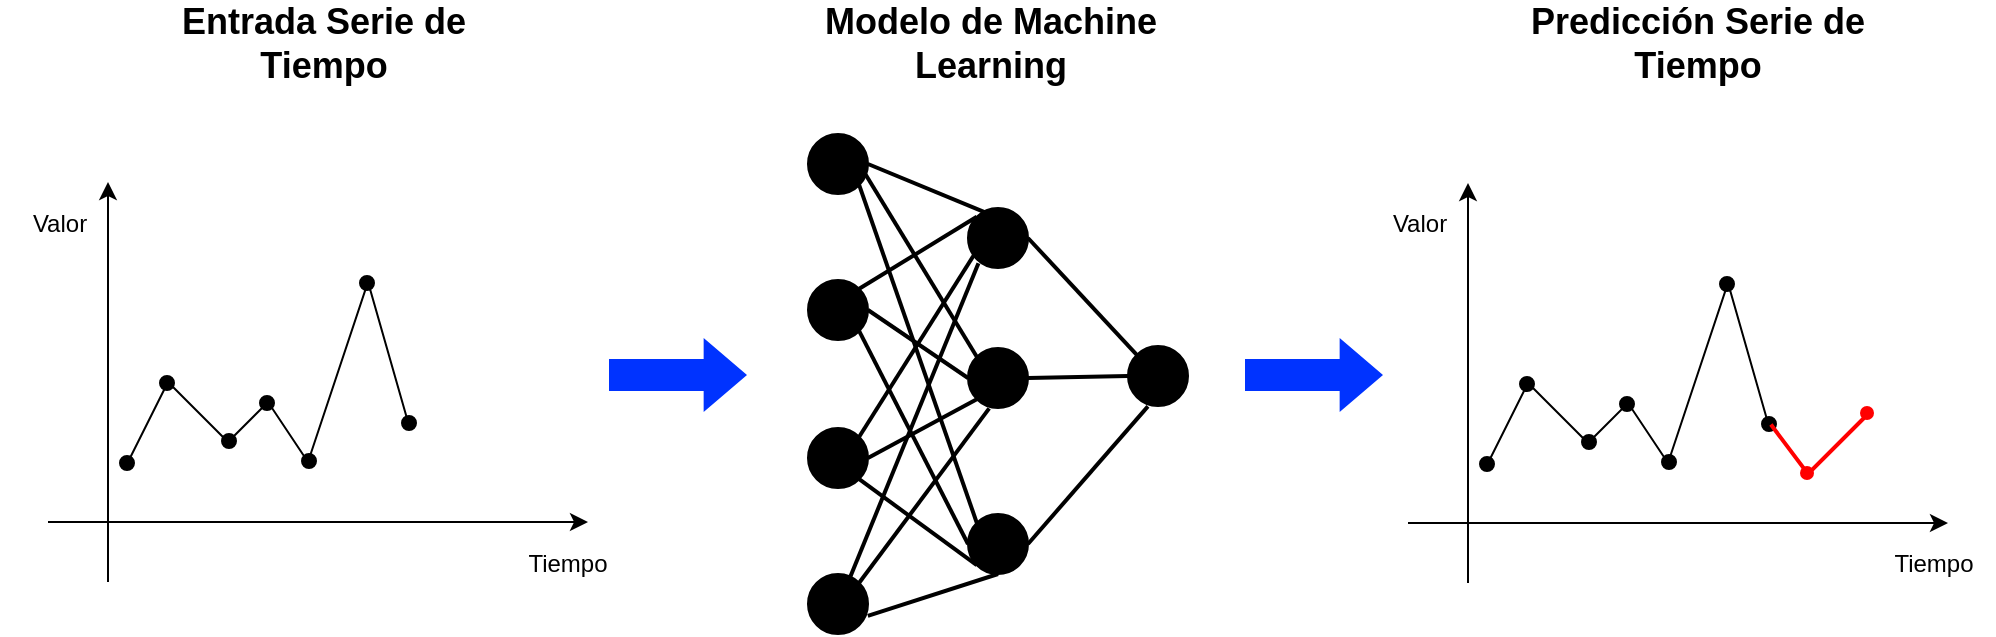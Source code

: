 <mxfile version="27.1.6">
  <diagram name="Página-1" id="f31zHnfb2NSgmmjpOPjm">
    <mxGraphModel dx="1261" dy="534" grid="0" gridSize="10" guides="1" tooltips="1" connect="1" arrows="1" fold="1" page="1" pageScale="1" pageWidth="827" pageHeight="1169" math="0" shadow="0">
      <root>
        <mxCell id="0" />
        <mxCell id="1" parent="0" />
        <mxCell id="CdOAhMPhGqLmjzs1Hvdx-1" value="" style="endArrow=classic;html=1;rounded=0;" edge="1" parent="1">
          <mxGeometry width="50" height="50" relative="1" as="geometry">
            <mxPoint x="54" y="500" as="sourcePoint" />
            <mxPoint x="54" y="300" as="targetPoint" />
          </mxGeometry>
        </mxCell>
        <mxCell id="CdOAhMPhGqLmjzs1Hvdx-2" value="" style="endArrow=classic;html=1;rounded=0;" edge="1" parent="1">
          <mxGeometry width="50" height="50" relative="1" as="geometry">
            <mxPoint x="24" y="470" as="sourcePoint" />
            <mxPoint x="294" y="470" as="targetPoint" />
          </mxGeometry>
        </mxCell>
        <mxCell id="CdOAhMPhGqLmjzs1Hvdx-3" value="" style="endArrow=none;html=1;rounded=0;strokeColor=default;startArrow=none;startFill=0;targetPerimeterSpacing=0;snapToPoint=0;flowAnimation=0;" edge="1" parent="1">
          <mxGeometry width="50" height="50" relative="1" as="geometry">
            <mxPoint x="64" y="440" as="sourcePoint" />
            <mxPoint x="204" y="420" as="targetPoint" />
            <Array as="points">
              <mxPoint x="84" y="400" />
              <mxPoint x="114" y="430" />
              <mxPoint x="134" y="410" />
              <mxPoint x="154" y="440" />
              <mxPoint x="184" y="350" />
            </Array>
          </mxGeometry>
        </mxCell>
        <mxCell id="CdOAhMPhGqLmjzs1Hvdx-6" value="" style="ellipse;whiteSpace=wrap;html=1;aspect=fixed;fillStyle=solid;strokeColor=default;fillColor=#000000;" vertex="1" parent="1">
          <mxGeometry x="180" y="347" width="7" height="7" as="geometry" />
        </mxCell>
        <mxCell id="CdOAhMPhGqLmjzs1Hvdx-7" value="" style="ellipse;whiteSpace=wrap;html=1;aspect=fixed;fillStyle=solid;strokeColor=default;fillColor=#000000;" vertex="1" parent="1">
          <mxGeometry x="130" y="407" width="7" height="7" as="geometry" />
        </mxCell>
        <mxCell id="CdOAhMPhGqLmjzs1Hvdx-9" value="" style="ellipse;whiteSpace=wrap;html=1;aspect=fixed;fillStyle=solid;strokeColor=default;fillColor=#000000;" vertex="1" parent="1">
          <mxGeometry x="80" y="397" width="7" height="7" as="geometry" />
        </mxCell>
        <mxCell id="CdOAhMPhGqLmjzs1Hvdx-10" value="" style="ellipse;whiteSpace=wrap;html=1;aspect=fixed;fillStyle=solid;strokeColor=default;fillColor=#000000;" vertex="1" parent="1">
          <mxGeometry x="111" y="426" width="7" height="7" as="geometry" />
        </mxCell>
        <mxCell id="CdOAhMPhGqLmjzs1Hvdx-11" value="" style="ellipse;whiteSpace=wrap;html=1;aspect=fixed;fillStyle=solid;strokeColor=default;fillColor=#000000;" vertex="1" parent="1">
          <mxGeometry x="151" y="436" width="7" height="7" as="geometry" />
        </mxCell>
        <mxCell id="CdOAhMPhGqLmjzs1Hvdx-13" value="" style="ellipse;whiteSpace=wrap;html=1;aspect=fixed;fillStyle=solid;strokeColor=default;fillColor=#000000;" vertex="1" parent="1">
          <mxGeometry x="201" y="417" width="7" height="7" as="geometry" />
        </mxCell>
        <mxCell id="CdOAhMPhGqLmjzs1Hvdx-14" value="" style="ellipse;whiteSpace=wrap;html=1;fillStyle=solid;strokeColor=default;fillColor=#000000;aspect=fixed;" vertex="1" parent="1">
          <mxGeometry x="60" y="437" width="7" height="7" as="geometry" />
        </mxCell>
        <mxCell id="CdOAhMPhGqLmjzs1Hvdx-15" value="" style="ellipse;whiteSpace=wrap;html=1;aspect=fixed;fillStyle=solid;fillColor=#000000;" vertex="1" parent="1">
          <mxGeometry x="404" y="276" width="30" height="30" as="geometry" />
        </mxCell>
        <mxCell id="CdOAhMPhGqLmjzs1Hvdx-17" value="" style="ellipse;whiteSpace=wrap;html=1;aspect=fixed;fillStyle=solid;fillColor=#000000;" vertex="1" parent="1">
          <mxGeometry x="404" y="349" width="30" height="30" as="geometry" />
        </mxCell>
        <mxCell id="CdOAhMPhGqLmjzs1Hvdx-18" value="" style="ellipse;whiteSpace=wrap;html=1;aspect=fixed;fillStyle=solid;fillColor=#000000;" vertex="1" parent="1">
          <mxGeometry x="404" y="423" width="30" height="30" as="geometry" />
        </mxCell>
        <mxCell id="CdOAhMPhGqLmjzs1Hvdx-19" value="" style="ellipse;whiteSpace=wrap;html=1;aspect=fixed;fillStyle=solid;fillColor=#000000;" vertex="1" parent="1">
          <mxGeometry x="404" y="496" width="30" height="30" as="geometry" />
        </mxCell>
        <mxCell id="CdOAhMPhGqLmjzs1Hvdx-20" value="" style="ellipse;whiteSpace=wrap;html=1;aspect=fixed;fillStyle=solid;fillColor=#000000;" vertex="1" parent="1">
          <mxGeometry x="484" y="466" width="30" height="30" as="geometry" />
        </mxCell>
        <mxCell id="CdOAhMPhGqLmjzs1Hvdx-21" value="" style="ellipse;whiteSpace=wrap;html=1;aspect=fixed;fillStyle=solid;fillColor=#000000;" vertex="1" parent="1">
          <mxGeometry x="484" y="383" width="30" height="30" as="geometry" />
        </mxCell>
        <mxCell id="CdOAhMPhGqLmjzs1Hvdx-22" value="" style="ellipse;whiteSpace=wrap;html=1;aspect=fixed;fillStyle=solid;fillColor=#000000;" vertex="1" parent="1">
          <mxGeometry x="484" y="313" width="30" height="30" as="geometry" />
        </mxCell>
        <mxCell id="CdOAhMPhGqLmjzs1Hvdx-23" value="" style="ellipse;whiteSpace=wrap;html=1;aspect=fixed;fillStyle=solid;fillColor=#000000;" vertex="1" parent="1">
          <mxGeometry x="564" y="382" width="30" height="30" as="geometry" />
        </mxCell>
        <mxCell id="CdOAhMPhGqLmjzs1Hvdx-24" value="" style="endArrow=none;html=1;rounded=0;exitX=1;exitY=0.5;exitDx=0;exitDy=0;entryX=0.316;entryY=0.084;entryDx=0;entryDy=0;strokeWidth=2;entryPerimeter=0;" edge="1" parent="1" source="CdOAhMPhGqLmjzs1Hvdx-15" target="CdOAhMPhGqLmjzs1Hvdx-22">
          <mxGeometry width="50" height="50" relative="1" as="geometry">
            <mxPoint x="474" y="450.5" as="sourcePoint" />
            <mxPoint x="524" y="400.5" as="targetPoint" />
          </mxGeometry>
        </mxCell>
        <mxCell id="CdOAhMPhGqLmjzs1Hvdx-25" value="" style="endArrow=none;html=1;rounded=0;exitX=0.96;exitY=0.674;exitDx=0;exitDy=0;entryX=0;entryY=0;entryDx=0;entryDy=0;strokeWidth=2;exitPerimeter=0;" edge="1" parent="1" source="CdOAhMPhGqLmjzs1Hvdx-15" target="CdOAhMPhGqLmjzs1Hvdx-21">
          <mxGeometry width="50" height="50" relative="1" as="geometry">
            <mxPoint x="604" y="340.5" as="sourcePoint" />
            <mxPoint x="654" y="377.5" as="targetPoint" />
          </mxGeometry>
        </mxCell>
        <mxCell id="CdOAhMPhGqLmjzs1Hvdx-26" value="" style="endArrow=none;html=1;rounded=0;exitX=1;exitY=1;exitDx=0;exitDy=0;entryX=0;entryY=0;entryDx=0;entryDy=0;strokeWidth=2;" edge="1" parent="1" source="CdOAhMPhGqLmjzs1Hvdx-15" target="CdOAhMPhGqLmjzs1Hvdx-20">
          <mxGeometry width="50" height="50" relative="1" as="geometry">
            <mxPoint x="594" y="350.5" as="sourcePoint" />
            <mxPoint x="644" y="387.5" as="targetPoint" />
          </mxGeometry>
        </mxCell>
        <mxCell id="CdOAhMPhGqLmjzs1Hvdx-27" value="" style="endArrow=none;html=1;rounded=0;exitX=1;exitY=0;exitDx=0;exitDy=0;entryX=0;entryY=0;entryDx=0;entryDy=0;strokeWidth=2;" edge="1" parent="1" source="CdOAhMPhGqLmjzs1Hvdx-17" target="CdOAhMPhGqLmjzs1Hvdx-22">
          <mxGeometry width="50" height="50" relative="1" as="geometry">
            <mxPoint x="634" y="320.5" as="sourcePoint" />
            <mxPoint x="684" y="357.5" as="targetPoint" />
          </mxGeometry>
        </mxCell>
        <mxCell id="CdOAhMPhGqLmjzs1Hvdx-28" value="" style="endArrow=none;html=1;rounded=0;exitX=1;exitY=0.5;exitDx=0;exitDy=0;entryX=0;entryY=0.5;entryDx=0;entryDy=0;strokeWidth=2;" edge="1" parent="1" source="CdOAhMPhGqLmjzs1Hvdx-17" target="CdOAhMPhGqLmjzs1Hvdx-21">
          <mxGeometry width="50" height="50" relative="1" as="geometry">
            <mxPoint x="734" y="350.5" as="sourcePoint" />
            <mxPoint x="784" y="387.5" as="targetPoint" />
          </mxGeometry>
        </mxCell>
        <mxCell id="CdOAhMPhGqLmjzs1Hvdx-29" value="" style="endArrow=none;html=1;rounded=0;exitX=1;exitY=1;exitDx=0;exitDy=0;entryX=0;entryY=0.5;entryDx=0;entryDy=0;strokeWidth=2;" edge="1" parent="1" source="CdOAhMPhGqLmjzs1Hvdx-17" target="CdOAhMPhGqLmjzs1Hvdx-20">
          <mxGeometry width="50" height="50" relative="1" as="geometry">
            <mxPoint x="704" y="430.5" as="sourcePoint" />
            <mxPoint x="754" y="467.5" as="targetPoint" />
          </mxGeometry>
        </mxCell>
        <mxCell id="CdOAhMPhGqLmjzs1Hvdx-30" value="" style="endArrow=none;html=1;rounded=0;exitX=1;exitY=0;exitDx=0;exitDy=0;entryX=0.169;entryY=0.673;entryDx=0;entryDy=0;strokeWidth=2;entryPerimeter=0;" edge="1" parent="1" source="CdOAhMPhGqLmjzs1Hvdx-18" target="CdOAhMPhGqLmjzs1Hvdx-22">
          <mxGeometry width="50" height="50" relative="1" as="geometry">
            <mxPoint x="614" y="480.5" as="sourcePoint" />
            <mxPoint x="664" y="517.5" as="targetPoint" />
          </mxGeometry>
        </mxCell>
        <mxCell id="CdOAhMPhGqLmjzs1Hvdx-31" value="" style="endArrow=none;html=1;rounded=0;exitX=1;exitY=0.5;exitDx=0;exitDy=0;entryX=0;entryY=1;entryDx=0;entryDy=0;strokeWidth=2;" edge="1" parent="1" source="CdOAhMPhGqLmjzs1Hvdx-18" target="CdOAhMPhGqLmjzs1Hvdx-21">
          <mxGeometry width="50" height="50" relative="1" as="geometry">
            <mxPoint x="614" y="460.5" as="sourcePoint" />
            <mxPoint x="664" y="497.5" as="targetPoint" />
          </mxGeometry>
        </mxCell>
        <mxCell id="CdOAhMPhGqLmjzs1Hvdx-32" value="" style="endArrow=none;html=1;rounded=0;exitX=1;exitY=1;exitDx=0;exitDy=0;entryX=0;entryY=1;entryDx=0;entryDy=0;strokeWidth=2;" edge="1" parent="1" source="CdOAhMPhGqLmjzs1Hvdx-18" target="CdOAhMPhGqLmjzs1Hvdx-20">
          <mxGeometry width="50" height="50" relative="1" as="geometry">
            <mxPoint x="774" y="490.5" as="sourcePoint" />
            <mxPoint x="824" y="527.5" as="targetPoint" />
          </mxGeometry>
        </mxCell>
        <mxCell id="CdOAhMPhGqLmjzs1Hvdx-33" value="" style="endArrow=none;html=1;rounded=0;exitX=0.702;exitY=0.053;exitDx=0;exitDy=0;strokeWidth=2;exitPerimeter=0;entryX=0.174;entryY=0.922;entryDx=0;entryDy=0;entryPerimeter=0;" edge="1" parent="1" source="CdOAhMPhGqLmjzs1Hvdx-19" target="CdOAhMPhGqLmjzs1Hvdx-22">
          <mxGeometry width="50" height="50" relative="1" as="geometry">
            <mxPoint x="674" y="510.5" as="sourcePoint" />
            <mxPoint x="484" y="330.5" as="targetPoint" />
          </mxGeometry>
        </mxCell>
        <mxCell id="CdOAhMPhGqLmjzs1Hvdx-34" value="" style="endArrow=none;html=1;rounded=0;exitX=1;exitY=0;exitDx=0;exitDy=0;entryX=0.353;entryY=1.006;entryDx=0;entryDy=0;strokeWidth=2;entryPerimeter=0;" edge="1" parent="1" source="CdOAhMPhGqLmjzs1Hvdx-19" target="CdOAhMPhGqLmjzs1Hvdx-21">
          <mxGeometry width="50" height="50" relative="1" as="geometry">
            <mxPoint x="704" y="420.5" as="sourcePoint" />
            <mxPoint x="754" y="457.5" as="targetPoint" />
          </mxGeometry>
        </mxCell>
        <mxCell id="CdOAhMPhGqLmjzs1Hvdx-35" value="" style="endArrow=none;html=1;rounded=0;exitX=0.997;exitY=0.697;exitDx=0;exitDy=0;entryX=0.5;entryY=1;entryDx=0;entryDy=0;strokeWidth=2;exitPerimeter=0;" edge="1" parent="1" source="CdOAhMPhGqLmjzs1Hvdx-19" target="CdOAhMPhGqLmjzs1Hvdx-20">
          <mxGeometry width="50" height="50" relative="1" as="geometry">
            <mxPoint x="644" y="550.5" as="sourcePoint" />
            <mxPoint x="694" y="587.5" as="targetPoint" />
          </mxGeometry>
        </mxCell>
        <mxCell id="CdOAhMPhGqLmjzs1Hvdx-36" value="" style="endArrow=none;html=1;rounded=0;exitX=1;exitY=0.5;exitDx=0;exitDy=0;entryX=0;entryY=0;entryDx=0;entryDy=0;strokeWidth=2;" edge="1" parent="1" source="CdOAhMPhGqLmjzs1Hvdx-22" target="CdOAhMPhGqLmjzs1Hvdx-23">
          <mxGeometry width="50" height="50" relative="1" as="geometry">
            <mxPoint x="604" y="480.5" as="sourcePoint" />
            <mxPoint x="654" y="517.5" as="targetPoint" />
          </mxGeometry>
        </mxCell>
        <mxCell id="CdOAhMPhGqLmjzs1Hvdx-37" value="" style="endArrow=none;html=1;rounded=0;exitX=1;exitY=0.5;exitDx=0;exitDy=0;entryX=0;entryY=0.5;entryDx=0;entryDy=0;strokeWidth=2;" edge="1" parent="1" source="CdOAhMPhGqLmjzs1Hvdx-21" target="CdOAhMPhGqLmjzs1Hvdx-23">
          <mxGeometry width="50" height="50" relative="1" as="geometry">
            <mxPoint x="714" y="450.5" as="sourcePoint" />
            <mxPoint x="764" y="487.5" as="targetPoint" />
          </mxGeometry>
        </mxCell>
        <mxCell id="CdOAhMPhGqLmjzs1Hvdx-38" value="" style="endArrow=none;html=1;rounded=0;exitX=1;exitY=0.5;exitDx=0;exitDy=0;entryX=0.332;entryY=1.006;entryDx=0;entryDy=0;strokeWidth=2;entryPerimeter=0;" edge="1" parent="1" source="CdOAhMPhGqLmjzs1Hvdx-20" target="CdOAhMPhGqLmjzs1Hvdx-23">
          <mxGeometry width="50" height="50" relative="1" as="geometry">
            <mxPoint x="674" y="460.5" as="sourcePoint" />
            <mxPoint x="724" y="497.5" as="targetPoint" />
          </mxGeometry>
        </mxCell>
        <mxCell id="CdOAhMPhGqLmjzs1Hvdx-39" value="" style="endArrow=classic;html=1;rounded=0;" edge="1" parent="1">
          <mxGeometry width="50" height="50" relative="1" as="geometry">
            <mxPoint x="734" y="500.5" as="sourcePoint" />
            <mxPoint x="734" y="300.5" as="targetPoint" />
          </mxGeometry>
        </mxCell>
        <mxCell id="CdOAhMPhGqLmjzs1Hvdx-40" value="" style="endArrow=classic;html=1;rounded=0;" edge="1" parent="1">
          <mxGeometry width="50" height="50" relative="1" as="geometry">
            <mxPoint x="704" y="470.5" as="sourcePoint" />
            <mxPoint x="974" y="470.5" as="targetPoint" />
          </mxGeometry>
        </mxCell>
        <mxCell id="CdOAhMPhGqLmjzs1Hvdx-41" value="" style="endArrow=none;html=1;rounded=0;strokeColor=default;startArrow=none;startFill=0;targetPerimeterSpacing=0;snapToPoint=0;flowAnimation=0;" edge="1" parent="1">
          <mxGeometry width="50" height="50" relative="1" as="geometry">
            <mxPoint x="744" y="440.5" as="sourcePoint" />
            <mxPoint x="884" y="420.5" as="targetPoint" />
            <Array as="points">
              <mxPoint x="764" y="400.5" />
              <mxPoint x="794" y="430.5" />
              <mxPoint x="814" y="410.5" />
              <mxPoint x="834" y="440.5" />
              <mxPoint x="864" y="350.5" />
            </Array>
          </mxGeometry>
        </mxCell>
        <mxCell id="CdOAhMPhGqLmjzs1Hvdx-42" value="" style="ellipse;whiteSpace=wrap;html=1;aspect=fixed;fillStyle=solid;strokeColor=default;fillColor=#000000;" vertex="1" parent="1">
          <mxGeometry x="860" y="347.5" width="7" height="7" as="geometry" />
        </mxCell>
        <mxCell id="CdOAhMPhGqLmjzs1Hvdx-43" value="" style="ellipse;whiteSpace=wrap;html=1;aspect=fixed;fillStyle=solid;strokeColor=default;fillColor=#000000;" vertex="1" parent="1">
          <mxGeometry x="810" y="407.5" width="7" height="7" as="geometry" />
        </mxCell>
        <mxCell id="CdOAhMPhGqLmjzs1Hvdx-44" value="" style="ellipse;whiteSpace=wrap;html=1;aspect=fixed;fillStyle=solid;strokeColor=default;fillColor=#000000;" vertex="1" parent="1">
          <mxGeometry x="760" y="397.5" width="7" height="7" as="geometry" />
        </mxCell>
        <mxCell id="CdOAhMPhGqLmjzs1Hvdx-45" value="" style="ellipse;whiteSpace=wrap;html=1;aspect=fixed;fillStyle=solid;strokeColor=default;fillColor=#000000;" vertex="1" parent="1">
          <mxGeometry x="791" y="426.5" width="7" height="7" as="geometry" />
        </mxCell>
        <mxCell id="CdOAhMPhGqLmjzs1Hvdx-46" value="" style="ellipse;whiteSpace=wrap;html=1;aspect=fixed;fillStyle=solid;strokeColor=default;fillColor=#000000;" vertex="1" parent="1">
          <mxGeometry x="831" y="436.5" width="7" height="7" as="geometry" />
        </mxCell>
        <mxCell id="CdOAhMPhGqLmjzs1Hvdx-47" value="" style="ellipse;whiteSpace=wrap;html=1;aspect=fixed;fillStyle=solid;strokeColor=default;fillColor=#000000;" vertex="1" parent="1">
          <mxGeometry x="881" y="417.5" width="7" height="7" as="geometry" />
        </mxCell>
        <mxCell id="CdOAhMPhGqLmjzs1Hvdx-48" value="" style="ellipse;whiteSpace=wrap;html=1;fillStyle=solid;strokeColor=default;fillColor=#000000;aspect=fixed;" vertex="1" parent="1">
          <mxGeometry x="740" y="437.5" width="7" height="7" as="geometry" />
        </mxCell>
        <mxCell id="CdOAhMPhGqLmjzs1Hvdx-49" value="" style="shape=flexArrow;endArrow=classic;html=1;rounded=0;fillColor=light-dark(#0033ff, #ededed);strokeColor=none;width=16;endSize=6.892;" edge="1" parent="1">
          <mxGeometry width="50" height="50" relative="1" as="geometry">
            <mxPoint x="304" y="396.5" as="sourcePoint" />
            <mxPoint x="374" y="396.5" as="targetPoint" />
          </mxGeometry>
        </mxCell>
        <mxCell id="CdOAhMPhGqLmjzs1Hvdx-50" value="" style="shape=flexArrow;endArrow=classic;html=1;rounded=0;fillColor=light-dark(#0033ff, #ededed);strokeColor=none;width=16;endSize=6.892;" edge="1" parent="1">
          <mxGeometry width="50" height="50" relative="1" as="geometry">
            <mxPoint x="622" y="396.5" as="sourcePoint" />
            <mxPoint x="692" y="396.5" as="targetPoint" />
          </mxGeometry>
        </mxCell>
        <mxCell id="CdOAhMPhGqLmjzs1Hvdx-51" value="" style="endArrow=none;html=1;rounded=0;exitX=0.635;exitY=0.54;exitDx=0;exitDy=0;exitPerimeter=0;strokeColor=light-dark(#ff0000, #ededed);strokeWidth=2;" edge="1" parent="1" source="CdOAhMPhGqLmjzs1Hvdx-47">
          <mxGeometry width="50" height="50" relative="1" as="geometry">
            <mxPoint x="864" y="456" as="sourcePoint" />
            <mxPoint x="934" y="416" as="targetPoint" />
            <Array as="points">
              <mxPoint x="904" y="446" />
            </Array>
          </mxGeometry>
        </mxCell>
        <mxCell id="CdOAhMPhGqLmjzs1Hvdx-52" value="" style="ellipse;whiteSpace=wrap;html=1;aspect=fixed;fillStyle=solid;strokeColor=none;fillColor=light-dark(#ff0000, #ededed);" vertex="1" parent="1">
          <mxGeometry x="900" y="442" width="7" height="7" as="geometry" />
        </mxCell>
        <mxCell id="CdOAhMPhGqLmjzs1Hvdx-53" value="" style="ellipse;whiteSpace=wrap;html=1;aspect=fixed;fillStyle=solid;strokeColor=none;fillColor=light-dark(#ff0000, #ededed);" vertex="1" parent="1">
          <mxGeometry x="930" y="412" width="7" height="7" as="geometry" />
        </mxCell>
        <mxCell id="CdOAhMPhGqLmjzs1Hvdx-54" value="&lt;span&gt;&lt;font&gt;Entrada Serie de Tiempo&lt;/font&gt;&lt;/span&gt;" style="text;html=1;align=center;verticalAlign=middle;whiteSpace=wrap;rounded=0;fontSize=18;fontStyle=1" vertex="1" parent="1">
          <mxGeometry x="60" y="216" width="204" height="30" as="geometry" />
        </mxCell>
        <mxCell id="CdOAhMPhGqLmjzs1Hvdx-55" value="&lt;b&gt;&lt;font&gt;Predicción Serie de Tiempo&lt;/font&gt;&lt;/b&gt;" style="text;html=1;align=center;verticalAlign=middle;whiteSpace=wrap;rounded=0;fontSize=18;fontFamily=Helvetica;" vertex="1" parent="1">
          <mxGeometry x="747" y="216" width="204" height="30" as="geometry" />
        </mxCell>
        <mxCell id="CdOAhMPhGqLmjzs1Hvdx-56" value="&lt;b&gt;&lt;font&gt;Modelo de Machine Learning&lt;/font&gt;&lt;/b&gt;" style="text;html=1;align=center;verticalAlign=middle;whiteSpace=wrap;rounded=0;fontSize=18;" vertex="1" parent="1">
          <mxGeometry x="387" y="216" width="217" height="30" as="geometry" />
        </mxCell>
        <mxCell id="CdOAhMPhGqLmjzs1Hvdx-57" value="Valor" style="text;html=1;align=center;verticalAlign=middle;whiteSpace=wrap;rounded=0;" vertex="1" parent="1">
          <mxGeometry y="306" width="60" height="30" as="geometry" />
        </mxCell>
        <mxCell id="CdOAhMPhGqLmjzs1Hvdx-58" value="Valor" style="text;html=1;align=center;verticalAlign=middle;whiteSpace=wrap;rounded=0;" vertex="1" parent="1">
          <mxGeometry x="680" y="306" width="60" height="30" as="geometry" />
        </mxCell>
        <mxCell id="CdOAhMPhGqLmjzs1Hvdx-59" value="Tiempo" style="text;html=1;align=center;verticalAlign=middle;whiteSpace=wrap;rounded=0;" vertex="1" parent="1">
          <mxGeometry x="254" y="476" width="60" height="30" as="geometry" />
        </mxCell>
        <mxCell id="CdOAhMPhGqLmjzs1Hvdx-60" value="Tiempo" style="text;html=1;align=center;verticalAlign=middle;whiteSpace=wrap;rounded=0;" vertex="1" parent="1">
          <mxGeometry x="937" y="476" width="60" height="30" as="geometry" />
        </mxCell>
      </root>
    </mxGraphModel>
  </diagram>
</mxfile>
